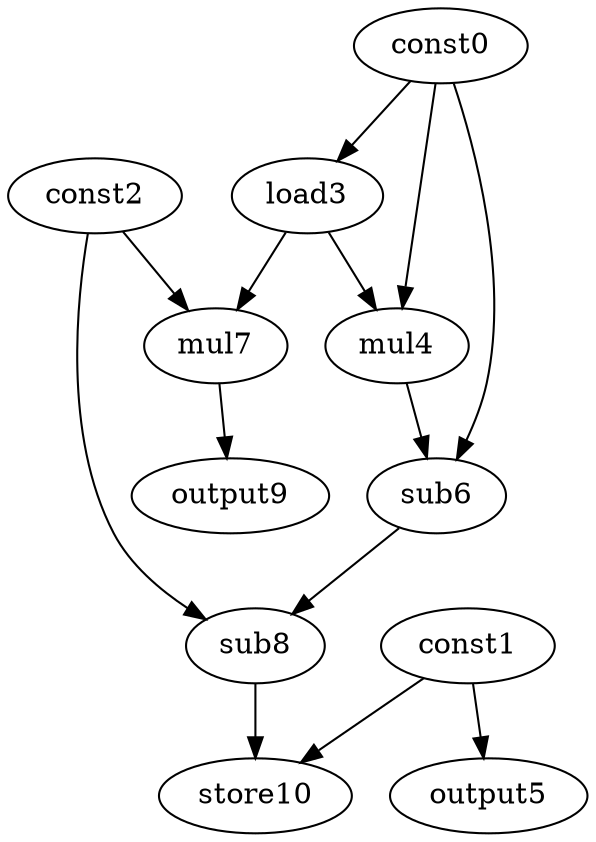 digraph G { 
const0[opcode=const]; 
const1[opcode=const]; 
const2[opcode=const]; 
load3[opcode=load]; 
mul4[opcode=mul]; 
output5[opcode=output]; 
sub6[opcode=sub]; 
mul7[opcode=mul]; 
sub8[opcode=sub]; 
output9[opcode=output]; 
store10[opcode=store]; 
const0->load3[operand=0];
const1->output5[operand=0];
const0->mul4[operand=0];
load3->mul4[operand=1];
const2->mul7[operand=0];
load3->mul7[operand=1];
const0->sub6[operand=0];
mul4->sub6[operand=1];
mul7->output9[operand=0];
const2->sub8[operand=0];
sub6->sub8[operand=1];
sub8->store10[operand=0];
const1->store10[operand=1];
}
